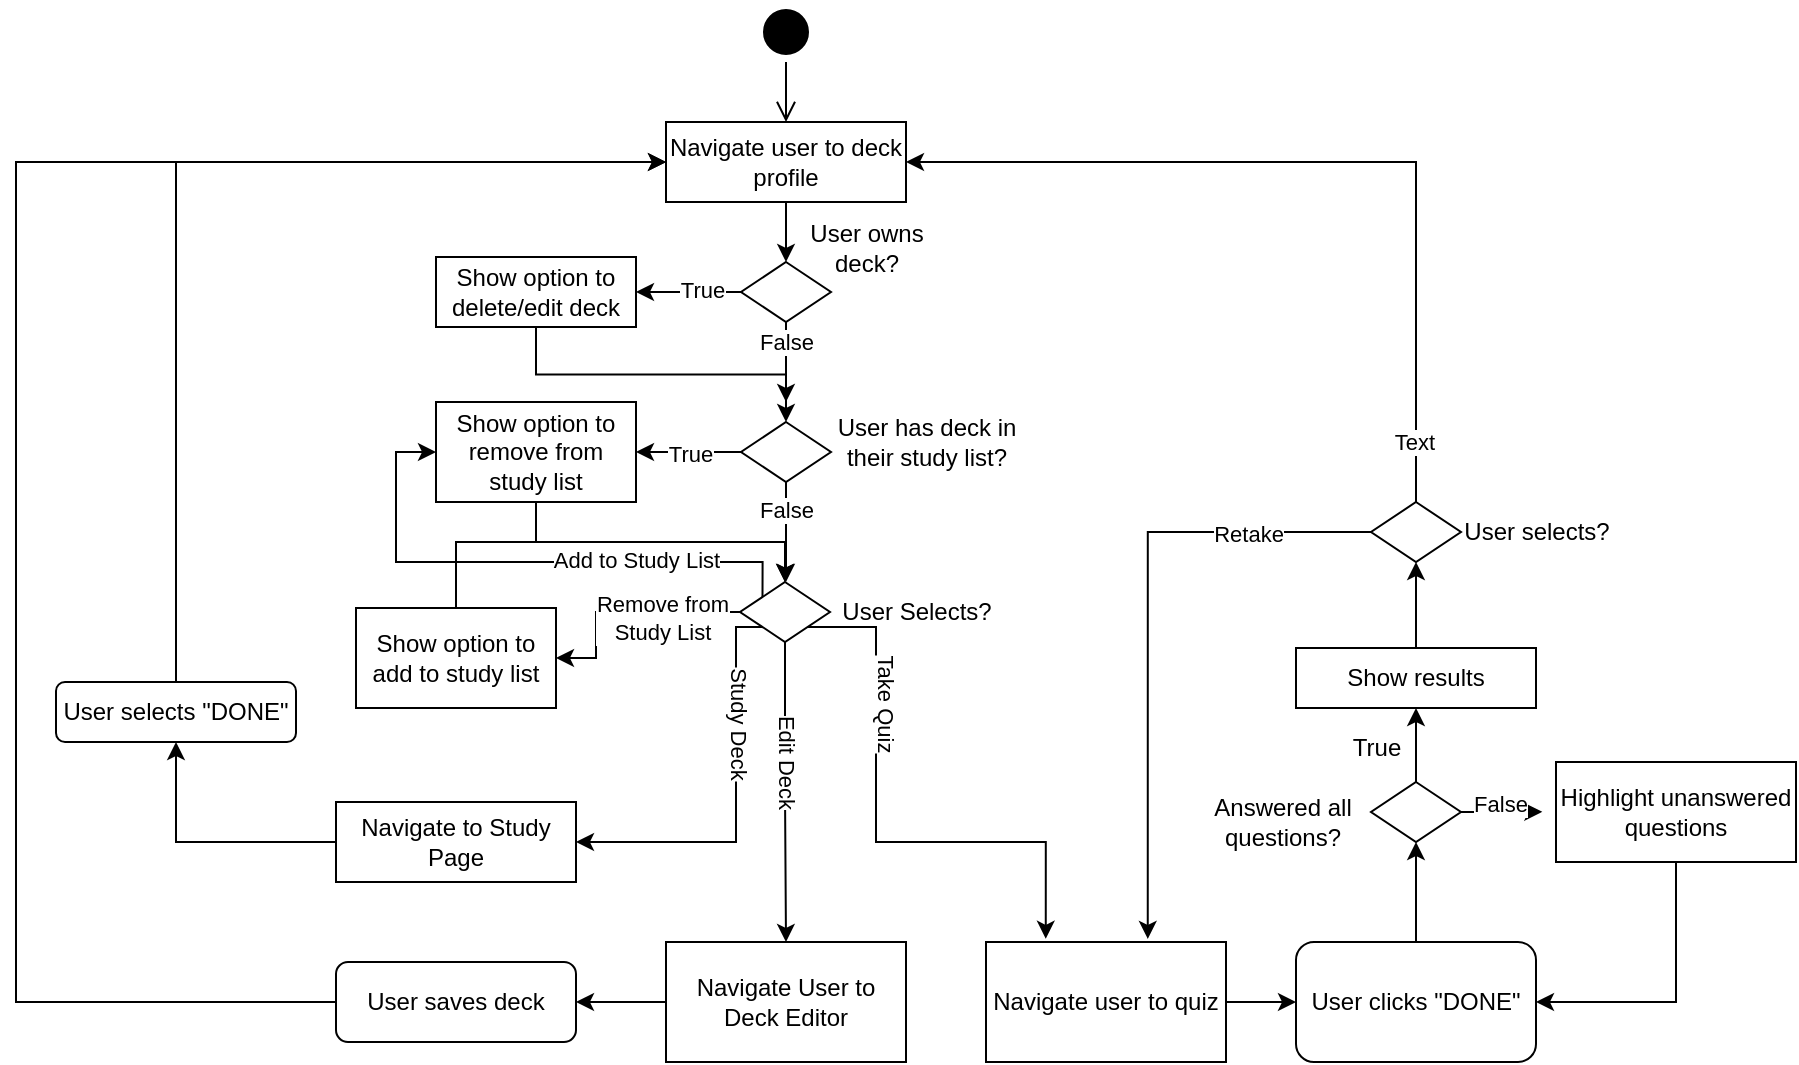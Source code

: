 <mxfile version="26.0.9">
  <diagram name="Page-1" id="e7e014a7-5840-1c2e-5031-d8a46d1fe8dd">
    <mxGraphModel dx="956" dy="710" grid="1" gridSize="10" guides="1" tooltips="1" connect="1" arrows="1" fold="1" page="1" pageScale="1" pageWidth="1169" pageHeight="826" background="none" math="0" shadow="0">
      <root>
        <mxCell id="0" />
        <mxCell id="1" parent="0" />
        <mxCell id="kijJJAyMLJ-70Bdnw-Ao-41" value="" style="ellipse;html=1;shape=startState;fillColor=#000000;strokeColor=#000000;" vertex="1" parent="1">
          <mxGeometry x="570" y="60" width="30" height="30" as="geometry" />
        </mxCell>
        <mxCell id="kijJJAyMLJ-70Bdnw-Ao-42" value="" style="edgeStyle=orthogonalEdgeStyle;html=1;verticalAlign=bottom;endArrow=open;endSize=8;strokeColor=#000000;rounded=0;" edge="1" source="kijJJAyMLJ-70Bdnw-Ao-41" parent="1">
          <mxGeometry relative="1" as="geometry">
            <mxPoint x="585" y="120" as="targetPoint" />
          </mxGeometry>
        </mxCell>
        <mxCell id="kijJJAyMLJ-70Bdnw-Ao-45" style="edgeStyle=orthogonalEdgeStyle;rounded=0;orthogonalLoop=1;jettySize=auto;html=1;exitX=0.5;exitY=1;exitDx=0;exitDy=0;" edge="1" parent="1" source="kijJJAyMLJ-70Bdnw-Ao-43" target="kijJJAyMLJ-70Bdnw-Ao-44">
          <mxGeometry relative="1" as="geometry" />
        </mxCell>
        <mxCell id="kijJJAyMLJ-70Bdnw-Ao-43" value="Navigate user to deck profile" style="whiteSpace=wrap;html=1;" vertex="1" parent="1">
          <mxGeometry x="525" y="120" width="120" height="40" as="geometry" />
        </mxCell>
        <mxCell id="kijJJAyMLJ-70Bdnw-Ao-48" style="edgeStyle=orthogonalEdgeStyle;rounded=0;orthogonalLoop=1;jettySize=auto;html=1;exitX=0;exitY=0.5;exitDx=0;exitDy=0;entryX=1;entryY=0.5;entryDx=0;entryDy=0;" edge="1" parent="1" source="kijJJAyMLJ-70Bdnw-Ao-44" target="kijJJAyMLJ-70Bdnw-Ao-47">
          <mxGeometry relative="1" as="geometry" />
        </mxCell>
        <mxCell id="kijJJAyMLJ-70Bdnw-Ao-49" value="True" style="edgeLabel;html=1;align=center;verticalAlign=middle;resizable=0;points=[];" vertex="1" connectable="0" parent="kijJJAyMLJ-70Bdnw-Ao-48">
          <mxGeometry x="-0.244" y="-1" relative="1" as="geometry">
            <mxPoint as="offset" />
          </mxGeometry>
        </mxCell>
        <mxCell id="kijJJAyMLJ-70Bdnw-Ao-53" style="edgeStyle=orthogonalEdgeStyle;rounded=0;orthogonalLoop=1;jettySize=auto;html=1;exitX=0.5;exitY=1;exitDx=0;exitDy=0;" edge="1" parent="1" source="kijJJAyMLJ-70Bdnw-Ao-44">
          <mxGeometry relative="1" as="geometry">
            <mxPoint x="585" y="260" as="targetPoint" />
          </mxGeometry>
        </mxCell>
        <mxCell id="kijJJAyMLJ-70Bdnw-Ao-54" value="False" style="edgeLabel;html=1;align=center;verticalAlign=middle;resizable=0;points=[];" vertex="1" connectable="0" parent="kijJJAyMLJ-70Bdnw-Ao-53">
          <mxGeometry x="-0.506" relative="1" as="geometry">
            <mxPoint as="offset" />
          </mxGeometry>
        </mxCell>
        <mxCell id="kijJJAyMLJ-70Bdnw-Ao-44" value="" style="rhombus;whiteSpace=wrap;html=1;" vertex="1" parent="1">
          <mxGeometry x="562.5" y="190" width="45" height="30" as="geometry" />
        </mxCell>
        <mxCell id="kijJJAyMLJ-70Bdnw-Ao-46" value="User owns&lt;div&gt;deck?&lt;/div&gt;" style="text;html=1;align=center;verticalAlign=middle;resizable=0;points=[];autosize=1;strokeColor=none;fillColor=none;" vertex="1" parent="1">
          <mxGeometry x="585" y="163" width="80" height="40" as="geometry" />
        </mxCell>
        <mxCell id="kijJJAyMLJ-70Bdnw-Ao-52" style="edgeStyle=orthogonalEdgeStyle;rounded=0;orthogonalLoop=1;jettySize=auto;html=1;exitX=0.5;exitY=1;exitDx=0;exitDy=0;" edge="1" parent="1" source="kijJJAyMLJ-70Bdnw-Ao-47" target="kijJJAyMLJ-70Bdnw-Ao-50">
          <mxGeometry relative="1" as="geometry" />
        </mxCell>
        <mxCell id="kijJJAyMLJ-70Bdnw-Ao-47" value="Show option to&lt;div&gt;delete/edit deck&lt;/div&gt;" style="rounded=0;whiteSpace=wrap;html=1;" vertex="1" parent="1">
          <mxGeometry x="410" y="187.5" width="100" height="35" as="geometry" />
        </mxCell>
        <mxCell id="kijJJAyMLJ-70Bdnw-Ao-57" style="edgeStyle=orthogonalEdgeStyle;rounded=0;orthogonalLoop=1;jettySize=auto;html=1;exitX=0;exitY=0.5;exitDx=0;exitDy=0;entryX=1;entryY=0.5;entryDx=0;entryDy=0;" edge="1" parent="1" source="kijJJAyMLJ-70Bdnw-Ao-50" target="kijJJAyMLJ-70Bdnw-Ao-56">
          <mxGeometry relative="1" as="geometry" />
        </mxCell>
        <mxCell id="kijJJAyMLJ-70Bdnw-Ao-58" value="True" style="edgeLabel;html=1;align=center;verticalAlign=middle;resizable=0;points=[];" vertex="1" connectable="0" parent="kijJJAyMLJ-70Bdnw-Ao-57">
          <mxGeometry x="-0.016" y="1" relative="1" as="geometry">
            <mxPoint as="offset" />
          </mxGeometry>
        </mxCell>
        <mxCell id="kijJJAyMLJ-70Bdnw-Ao-61" style="edgeStyle=orthogonalEdgeStyle;rounded=0;orthogonalLoop=1;jettySize=auto;html=1;exitX=0.5;exitY=1;exitDx=0;exitDy=0;" edge="1" parent="1" source="kijJJAyMLJ-70Bdnw-Ao-50">
          <mxGeometry relative="1" as="geometry">
            <mxPoint x="585" y="350" as="targetPoint" />
          </mxGeometry>
        </mxCell>
        <mxCell id="kijJJAyMLJ-70Bdnw-Ao-62" value="False" style="edgeLabel;html=1;align=center;verticalAlign=middle;resizable=0;points=[];" vertex="1" connectable="0" parent="kijJJAyMLJ-70Bdnw-Ao-61">
          <mxGeometry x="-0.446" relative="1" as="geometry">
            <mxPoint as="offset" />
          </mxGeometry>
        </mxCell>
        <mxCell id="kijJJAyMLJ-70Bdnw-Ao-50" value="" style="rhombus;whiteSpace=wrap;html=1;" vertex="1" parent="1">
          <mxGeometry x="562.5" y="270" width="45" height="30" as="geometry" />
        </mxCell>
        <mxCell id="kijJJAyMLJ-70Bdnw-Ao-55" value="User has deck in&lt;div&gt;their study list?&lt;/div&gt;" style="text;html=1;align=center;verticalAlign=middle;resizable=0;points=[];autosize=1;strokeColor=none;fillColor=none;" vertex="1" parent="1">
          <mxGeometry x="600" y="260" width="110" height="40" as="geometry" />
        </mxCell>
        <mxCell id="kijJJAyMLJ-70Bdnw-Ao-60" style="edgeStyle=orthogonalEdgeStyle;rounded=0;orthogonalLoop=1;jettySize=auto;html=1;exitX=0.5;exitY=1;exitDx=0;exitDy=0;entryX=0.5;entryY=0;entryDx=0;entryDy=0;" edge="1" parent="1" source="kijJJAyMLJ-70Bdnw-Ao-56" target="kijJJAyMLJ-70Bdnw-Ao-59">
          <mxGeometry relative="1" as="geometry" />
        </mxCell>
        <mxCell id="kijJJAyMLJ-70Bdnw-Ao-56" value="Show option to remove from study list" style="rounded=0;whiteSpace=wrap;html=1;" vertex="1" parent="1">
          <mxGeometry x="410" y="260" width="100" height="50" as="geometry" />
        </mxCell>
        <mxCell id="kijJJAyMLJ-70Bdnw-Ao-65" style="edgeStyle=orthogonalEdgeStyle;rounded=0;orthogonalLoop=1;jettySize=auto;html=1;exitX=0.5;exitY=1;exitDx=0;exitDy=0;" edge="1" parent="1" source="kijJJAyMLJ-70Bdnw-Ao-59" target="kijJJAyMLJ-70Bdnw-Ao-64">
          <mxGeometry relative="1" as="geometry" />
        </mxCell>
        <mxCell id="kijJJAyMLJ-70Bdnw-Ao-66" value="Edit Deck" style="edgeLabel;html=1;align=center;verticalAlign=middle;resizable=0;points=[];rotation=90;" vertex="1" connectable="0" parent="kijJJAyMLJ-70Bdnw-Ao-65">
          <mxGeometry x="-0.213" y="-4" relative="1" as="geometry">
            <mxPoint x="5" y="1" as="offset" />
          </mxGeometry>
        </mxCell>
        <mxCell id="kijJJAyMLJ-70Bdnw-Ao-68" style="edgeStyle=orthogonalEdgeStyle;rounded=0;orthogonalLoop=1;jettySize=auto;html=1;exitX=0;exitY=0;exitDx=0;exitDy=0;entryX=0;entryY=0.5;entryDx=0;entryDy=0;" edge="1" parent="1" source="kijJJAyMLJ-70Bdnw-Ao-59" target="kijJJAyMLJ-70Bdnw-Ao-56">
          <mxGeometry relative="1" as="geometry">
            <Array as="points">
              <mxPoint x="573" y="340" />
              <mxPoint x="390" y="340" />
              <mxPoint x="390" y="285" />
            </Array>
          </mxGeometry>
        </mxCell>
        <mxCell id="kijJJAyMLJ-70Bdnw-Ao-69" value="Add to Study List" style="edgeLabel;html=1;align=center;verticalAlign=middle;resizable=0;points=[];" vertex="1" connectable="0" parent="kijJJAyMLJ-70Bdnw-Ao-68">
          <mxGeometry x="-0.412" y="-1" relative="1" as="geometry">
            <mxPoint as="offset" />
          </mxGeometry>
        </mxCell>
        <mxCell id="kijJJAyMLJ-70Bdnw-Ao-70" style="edgeStyle=orthogonalEdgeStyle;rounded=0;orthogonalLoop=1;jettySize=auto;html=1;exitX=0;exitY=0.5;exitDx=0;exitDy=0;entryX=1;entryY=0.5;entryDx=0;entryDy=0;" edge="1" parent="1" source="kijJJAyMLJ-70Bdnw-Ao-59" target="kijJJAyMLJ-70Bdnw-Ao-67">
          <mxGeometry relative="1" as="geometry">
            <Array as="points">
              <mxPoint x="490" y="365" />
              <mxPoint x="490" y="388" />
            </Array>
          </mxGeometry>
        </mxCell>
        <mxCell id="kijJJAyMLJ-70Bdnw-Ao-71" value="Remove from&lt;div&gt;Study List&lt;/div&gt;" style="edgeLabel;html=1;align=center;verticalAlign=middle;resizable=0;points=[];" vertex="1" connectable="0" parent="kijJJAyMLJ-70Bdnw-Ao-70">
          <mxGeometry x="-0.316" y="3" relative="1" as="geometry">
            <mxPoint as="offset" />
          </mxGeometry>
        </mxCell>
        <mxCell id="kijJJAyMLJ-70Bdnw-Ao-74" style="edgeStyle=orthogonalEdgeStyle;rounded=0;orthogonalLoop=1;jettySize=auto;html=1;exitX=0;exitY=1;exitDx=0;exitDy=0;entryX=1;entryY=0.5;entryDx=0;entryDy=0;" edge="1" parent="1" source="kijJJAyMLJ-70Bdnw-Ao-59" target="kijJJAyMLJ-70Bdnw-Ao-73">
          <mxGeometry relative="1" as="geometry">
            <Array as="points">
              <mxPoint x="560" y="373" />
              <mxPoint x="560" y="480" />
            </Array>
          </mxGeometry>
        </mxCell>
        <mxCell id="kijJJAyMLJ-70Bdnw-Ao-75" value="Study Deck" style="edgeLabel;html=1;align=center;verticalAlign=middle;resizable=0;points=[];rotation=90;" vertex="1" connectable="0" parent="kijJJAyMLJ-70Bdnw-Ao-74">
          <mxGeometry x="-0.554" y="-1" relative="1" as="geometry">
            <mxPoint x="3" y="16" as="offset" />
          </mxGeometry>
        </mxCell>
        <mxCell id="kijJJAyMLJ-70Bdnw-Ao-59" value="" style="rhombus;whiteSpace=wrap;html=1;" vertex="1" parent="1">
          <mxGeometry x="562" y="350" width="45" height="30" as="geometry" />
        </mxCell>
        <mxCell id="kijJJAyMLJ-70Bdnw-Ao-63" value="User Selects?" style="text;html=1;align=center;verticalAlign=middle;resizable=0;points=[];autosize=1;strokeColor=none;fillColor=none;" vertex="1" parent="1">
          <mxGeometry x="600" y="350" width="100" height="30" as="geometry" />
        </mxCell>
        <mxCell id="kijJJAyMLJ-70Bdnw-Ao-80" style="edgeStyle=orthogonalEdgeStyle;rounded=0;orthogonalLoop=1;jettySize=auto;html=1;exitX=0;exitY=0.5;exitDx=0;exitDy=0;entryX=1;entryY=0.5;entryDx=0;entryDy=0;" edge="1" parent="1" source="kijJJAyMLJ-70Bdnw-Ao-64" target="kijJJAyMLJ-70Bdnw-Ao-79">
          <mxGeometry relative="1" as="geometry" />
        </mxCell>
        <mxCell id="kijJJAyMLJ-70Bdnw-Ao-64" value="Navigate User to Deck Editor" style="rounded=0;whiteSpace=wrap;html=1;" vertex="1" parent="1">
          <mxGeometry x="525" y="530" width="120" height="60" as="geometry" />
        </mxCell>
        <mxCell id="kijJJAyMLJ-70Bdnw-Ao-72" style="edgeStyle=orthogonalEdgeStyle;rounded=0;orthogonalLoop=1;jettySize=auto;html=1;exitX=0.5;exitY=0;exitDx=0;exitDy=0;entryX=0.5;entryY=0;entryDx=0;entryDy=0;" edge="1" parent="1" source="kijJJAyMLJ-70Bdnw-Ao-67" target="kijJJAyMLJ-70Bdnw-Ao-59">
          <mxGeometry relative="1" as="geometry" />
        </mxCell>
        <mxCell id="kijJJAyMLJ-70Bdnw-Ao-67" value="Show option to add to study list" style="rounded=0;whiteSpace=wrap;html=1;" vertex="1" parent="1">
          <mxGeometry x="370" y="363" width="100" height="50" as="geometry" />
        </mxCell>
        <mxCell id="kijJJAyMLJ-70Bdnw-Ao-77" style="edgeStyle=orthogonalEdgeStyle;rounded=0;orthogonalLoop=1;jettySize=auto;html=1;exitX=0;exitY=0.5;exitDx=0;exitDy=0;entryX=0.5;entryY=1;entryDx=0;entryDy=0;" edge="1" parent="1" source="kijJJAyMLJ-70Bdnw-Ao-73" target="kijJJAyMLJ-70Bdnw-Ao-76">
          <mxGeometry relative="1" as="geometry" />
        </mxCell>
        <mxCell id="kijJJAyMLJ-70Bdnw-Ao-73" value="Navigate to Study Page" style="rounded=0;whiteSpace=wrap;html=1;" vertex="1" parent="1">
          <mxGeometry x="360" y="460" width="120" height="40" as="geometry" />
        </mxCell>
        <mxCell id="kijJJAyMLJ-70Bdnw-Ao-78" style="edgeStyle=orthogonalEdgeStyle;rounded=0;orthogonalLoop=1;jettySize=auto;html=1;exitX=0.5;exitY=0;exitDx=0;exitDy=0;entryX=0;entryY=0.5;entryDx=0;entryDy=0;" edge="1" parent="1" source="kijJJAyMLJ-70Bdnw-Ao-76" target="kijJJAyMLJ-70Bdnw-Ao-43">
          <mxGeometry relative="1" as="geometry" />
        </mxCell>
        <mxCell id="kijJJAyMLJ-70Bdnw-Ao-76" value="User selects &quot;DONE&quot;" style="rounded=1;whiteSpace=wrap;html=1;" vertex="1" parent="1">
          <mxGeometry x="220" y="400" width="120" height="30" as="geometry" />
        </mxCell>
        <mxCell id="kijJJAyMLJ-70Bdnw-Ao-81" style="edgeStyle=orthogonalEdgeStyle;rounded=0;orthogonalLoop=1;jettySize=auto;html=1;exitX=0;exitY=0.5;exitDx=0;exitDy=0;entryX=0;entryY=0.5;entryDx=0;entryDy=0;" edge="1" parent="1" source="kijJJAyMLJ-70Bdnw-Ao-79" target="kijJJAyMLJ-70Bdnw-Ao-43">
          <mxGeometry relative="1" as="geometry">
            <Array as="points">
              <mxPoint x="200" y="560" />
              <mxPoint x="200" y="140" />
            </Array>
          </mxGeometry>
        </mxCell>
        <mxCell id="kijJJAyMLJ-70Bdnw-Ao-79" value="User saves deck" style="rounded=1;whiteSpace=wrap;html=1;" vertex="1" parent="1">
          <mxGeometry x="360" y="540" width="120" height="40" as="geometry" />
        </mxCell>
        <mxCell id="kijJJAyMLJ-70Bdnw-Ao-98" style="edgeStyle=orthogonalEdgeStyle;rounded=0;orthogonalLoop=1;jettySize=auto;html=1;exitX=1;exitY=0.5;exitDx=0;exitDy=0;entryX=0;entryY=0.5;entryDx=0;entryDy=0;" edge="1" parent="1" source="kijJJAyMLJ-70Bdnw-Ao-82" target="kijJJAyMLJ-70Bdnw-Ao-86">
          <mxGeometry relative="1" as="geometry" />
        </mxCell>
        <mxCell id="kijJJAyMLJ-70Bdnw-Ao-82" value="Navigate user to quiz" style="rounded=0;whiteSpace=wrap;html=1;" vertex="1" parent="1">
          <mxGeometry x="685" y="530" width="120" height="60" as="geometry" />
        </mxCell>
        <mxCell id="kijJJAyMLJ-70Bdnw-Ao-84" style="edgeStyle=orthogonalEdgeStyle;rounded=0;orthogonalLoop=1;jettySize=auto;html=1;exitX=1;exitY=1;exitDx=0;exitDy=0;entryX=0.249;entryY=-0.027;entryDx=0;entryDy=0;entryPerimeter=0;" edge="1" parent="1" source="kijJJAyMLJ-70Bdnw-Ao-59" target="kijJJAyMLJ-70Bdnw-Ao-82">
          <mxGeometry relative="1" as="geometry">
            <Array as="points">
              <mxPoint x="630" y="372" />
              <mxPoint x="630" y="480" />
              <mxPoint x="715" y="480" />
            </Array>
          </mxGeometry>
        </mxCell>
        <mxCell id="kijJJAyMLJ-70Bdnw-Ao-85" value="Take Quiz" style="edgeLabel;html=1;align=center;verticalAlign=middle;resizable=0;points=[];rotation=90;" vertex="1" connectable="0" parent="kijJJAyMLJ-70Bdnw-Ao-84">
          <mxGeometry x="-0.801" y="-5" relative="1" as="geometry">
            <mxPoint x="12" y="33" as="offset" />
          </mxGeometry>
        </mxCell>
        <mxCell id="kijJJAyMLJ-70Bdnw-Ao-90" style="edgeStyle=orthogonalEdgeStyle;rounded=0;orthogonalLoop=1;jettySize=auto;html=1;exitX=0.5;exitY=0;exitDx=0;exitDy=0;entryX=0.5;entryY=1;entryDx=0;entryDy=0;" edge="1" parent="1" source="kijJJAyMLJ-70Bdnw-Ao-86" target="kijJJAyMLJ-70Bdnw-Ao-87">
          <mxGeometry relative="1" as="geometry" />
        </mxCell>
        <mxCell id="kijJJAyMLJ-70Bdnw-Ao-86" value="User clicks &quot;DONE&quot;" style="rounded=1;whiteSpace=wrap;html=1;" vertex="1" parent="1">
          <mxGeometry x="840" y="530" width="120" height="60" as="geometry" />
        </mxCell>
        <mxCell id="kijJJAyMLJ-70Bdnw-Ao-91" style="edgeStyle=orthogonalEdgeStyle;rounded=0;orthogonalLoop=1;jettySize=auto;html=1;exitX=0.5;exitY=0;exitDx=0;exitDy=0;" edge="1" parent="1" source="kijJJAyMLJ-70Bdnw-Ao-87" target="kijJJAyMLJ-70Bdnw-Ao-92">
          <mxGeometry relative="1" as="geometry">
            <mxPoint x="900.19" y="410" as="targetPoint" />
          </mxGeometry>
        </mxCell>
        <mxCell id="kijJJAyMLJ-70Bdnw-Ao-87" value="" style="rhombus;whiteSpace=wrap;html=1;" vertex="1" parent="1">
          <mxGeometry x="877.5" y="450" width="45" height="30" as="geometry" />
        </mxCell>
        <mxCell id="kijJJAyMLJ-70Bdnw-Ao-89" value="Answered all&lt;div&gt;questions?&lt;/div&gt;" style="text;html=1;align=center;verticalAlign=middle;resizable=0;points=[];autosize=1;strokeColor=none;fillColor=none;" vertex="1" parent="1">
          <mxGeometry x="787.5" y="450" width="90" height="40" as="geometry" />
        </mxCell>
        <mxCell id="kijJJAyMLJ-70Bdnw-Ao-106" style="edgeStyle=orthogonalEdgeStyle;rounded=0;orthogonalLoop=1;jettySize=auto;html=1;exitX=0.5;exitY=0;exitDx=0;exitDy=0;entryX=0.5;entryY=1;entryDx=0;entryDy=0;" edge="1" parent="1" source="kijJJAyMLJ-70Bdnw-Ao-92" target="kijJJAyMLJ-70Bdnw-Ao-103">
          <mxGeometry relative="1" as="geometry" />
        </mxCell>
        <mxCell id="kijJJAyMLJ-70Bdnw-Ao-92" value="Show results" style="rounded=0;whiteSpace=wrap;html=1;" vertex="1" parent="1">
          <mxGeometry x="840" y="383" width="120" height="30" as="geometry" />
        </mxCell>
        <mxCell id="kijJJAyMLJ-70Bdnw-Ao-96" value="True" style="text;html=1;align=center;verticalAlign=middle;resizable=0;points=[];autosize=1;strokeColor=none;fillColor=none;" vertex="1" parent="1">
          <mxGeometry x="855" y="418" width="50" height="30" as="geometry" />
        </mxCell>
        <mxCell id="kijJJAyMLJ-70Bdnw-Ao-102" style="edgeStyle=orthogonalEdgeStyle;rounded=0;orthogonalLoop=1;jettySize=auto;html=1;exitX=0.5;exitY=1;exitDx=0;exitDy=0;entryX=1;entryY=0.5;entryDx=0;entryDy=0;" edge="1" parent="1" source="kijJJAyMLJ-70Bdnw-Ao-99" target="kijJJAyMLJ-70Bdnw-Ao-86">
          <mxGeometry relative="1" as="geometry" />
        </mxCell>
        <mxCell id="kijJJAyMLJ-70Bdnw-Ao-99" value="Highlight unanswered questions" style="rounded=0;whiteSpace=wrap;html=1;" vertex="1" parent="1">
          <mxGeometry x="970" y="440" width="120" height="50" as="geometry" />
        </mxCell>
        <mxCell id="kijJJAyMLJ-70Bdnw-Ao-100" style="edgeStyle=orthogonalEdgeStyle;rounded=0;orthogonalLoop=1;jettySize=auto;html=1;exitX=1;exitY=0.5;exitDx=0;exitDy=0;entryX=-0.057;entryY=0.498;entryDx=0;entryDy=0;entryPerimeter=0;" edge="1" parent="1" source="kijJJAyMLJ-70Bdnw-Ao-87" target="kijJJAyMLJ-70Bdnw-Ao-99">
          <mxGeometry relative="1" as="geometry" />
        </mxCell>
        <mxCell id="kijJJAyMLJ-70Bdnw-Ao-101" value="False" style="edgeLabel;html=1;align=center;verticalAlign=middle;resizable=0;points=[];" vertex="1" connectable="0" parent="kijJJAyMLJ-70Bdnw-Ao-100">
          <mxGeometry x="-0.413" y="-4" relative="1" as="geometry">
            <mxPoint x="7" y="-8" as="offset" />
          </mxGeometry>
        </mxCell>
        <mxCell id="kijJJAyMLJ-70Bdnw-Ao-110" style="edgeStyle=orthogonalEdgeStyle;rounded=0;orthogonalLoop=1;jettySize=auto;html=1;exitX=0.5;exitY=0;exitDx=0;exitDy=0;entryX=1;entryY=0.5;entryDx=0;entryDy=0;" edge="1" parent="1" source="kijJJAyMLJ-70Bdnw-Ao-103" target="kijJJAyMLJ-70Bdnw-Ao-43">
          <mxGeometry relative="1" as="geometry" />
        </mxCell>
        <mxCell id="kijJJAyMLJ-70Bdnw-Ao-111" value="Text" style="edgeLabel;html=1;align=center;verticalAlign=middle;resizable=0;points=[];" vertex="1" connectable="0" parent="kijJJAyMLJ-70Bdnw-Ao-110">
          <mxGeometry x="-0.86" y="1" relative="1" as="geometry">
            <mxPoint as="offset" />
          </mxGeometry>
        </mxCell>
        <mxCell id="kijJJAyMLJ-70Bdnw-Ao-103" value="" style="rhombus;whiteSpace=wrap;html=1;" vertex="1" parent="1">
          <mxGeometry x="877.5" y="310" width="45" height="30" as="geometry" />
        </mxCell>
        <mxCell id="kijJJAyMLJ-70Bdnw-Ao-105" value="User selects?" style="text;html=1;align=center;verticalAlign=middle;resizable=0;points=[];autosize=1;strokeColor=none;fillColor=none;" vertex="1" parent="1">
          <mxGeometry x="910" y="310" width="100" height="30" as="geometry" />
        </mxCell>
        <mxCell id="kijJJAyMLJ-70Bdnw-Ao-108" style="edgeStyle=orthogonalEdgeStyle;rounded=0;orthogonalLoop=1;jettySize=auto;html=1;exitX=0;exitY=0.5;exitDx=0;exitDy=0;entryX=0.674;entryY=-0.026;entryDx=0;entryDy=0;entryPerimeter=0;" edge="1" parent="1" source="kijJJAyMLJ-70Bdnw-Ao-103" target="kijJJAyMLJ-70Bdnw-Ao-82">
          <mxGeometry relative="1" as="geometry" />
        </mxCell>
        <mxCell id="kijJJAyMLJ-70Bdnw-Ao-109" value="Retake" style="edgeLabel;html=1;align=center;verticalAlign=middle;resizable=0;points=[];" vertex="1" connectable="0" parent="kijJJAyMLJ-70Bdnw-Ao-108">
          <mxGeometry x="-0.606" y="1" relative="1" as="geometry">
            <mxPoint as="offset" />
          </mxGeometry>
        </mxCell>
      </root>
    </mxGraphModel>
  </diagram>
</mxfile>
